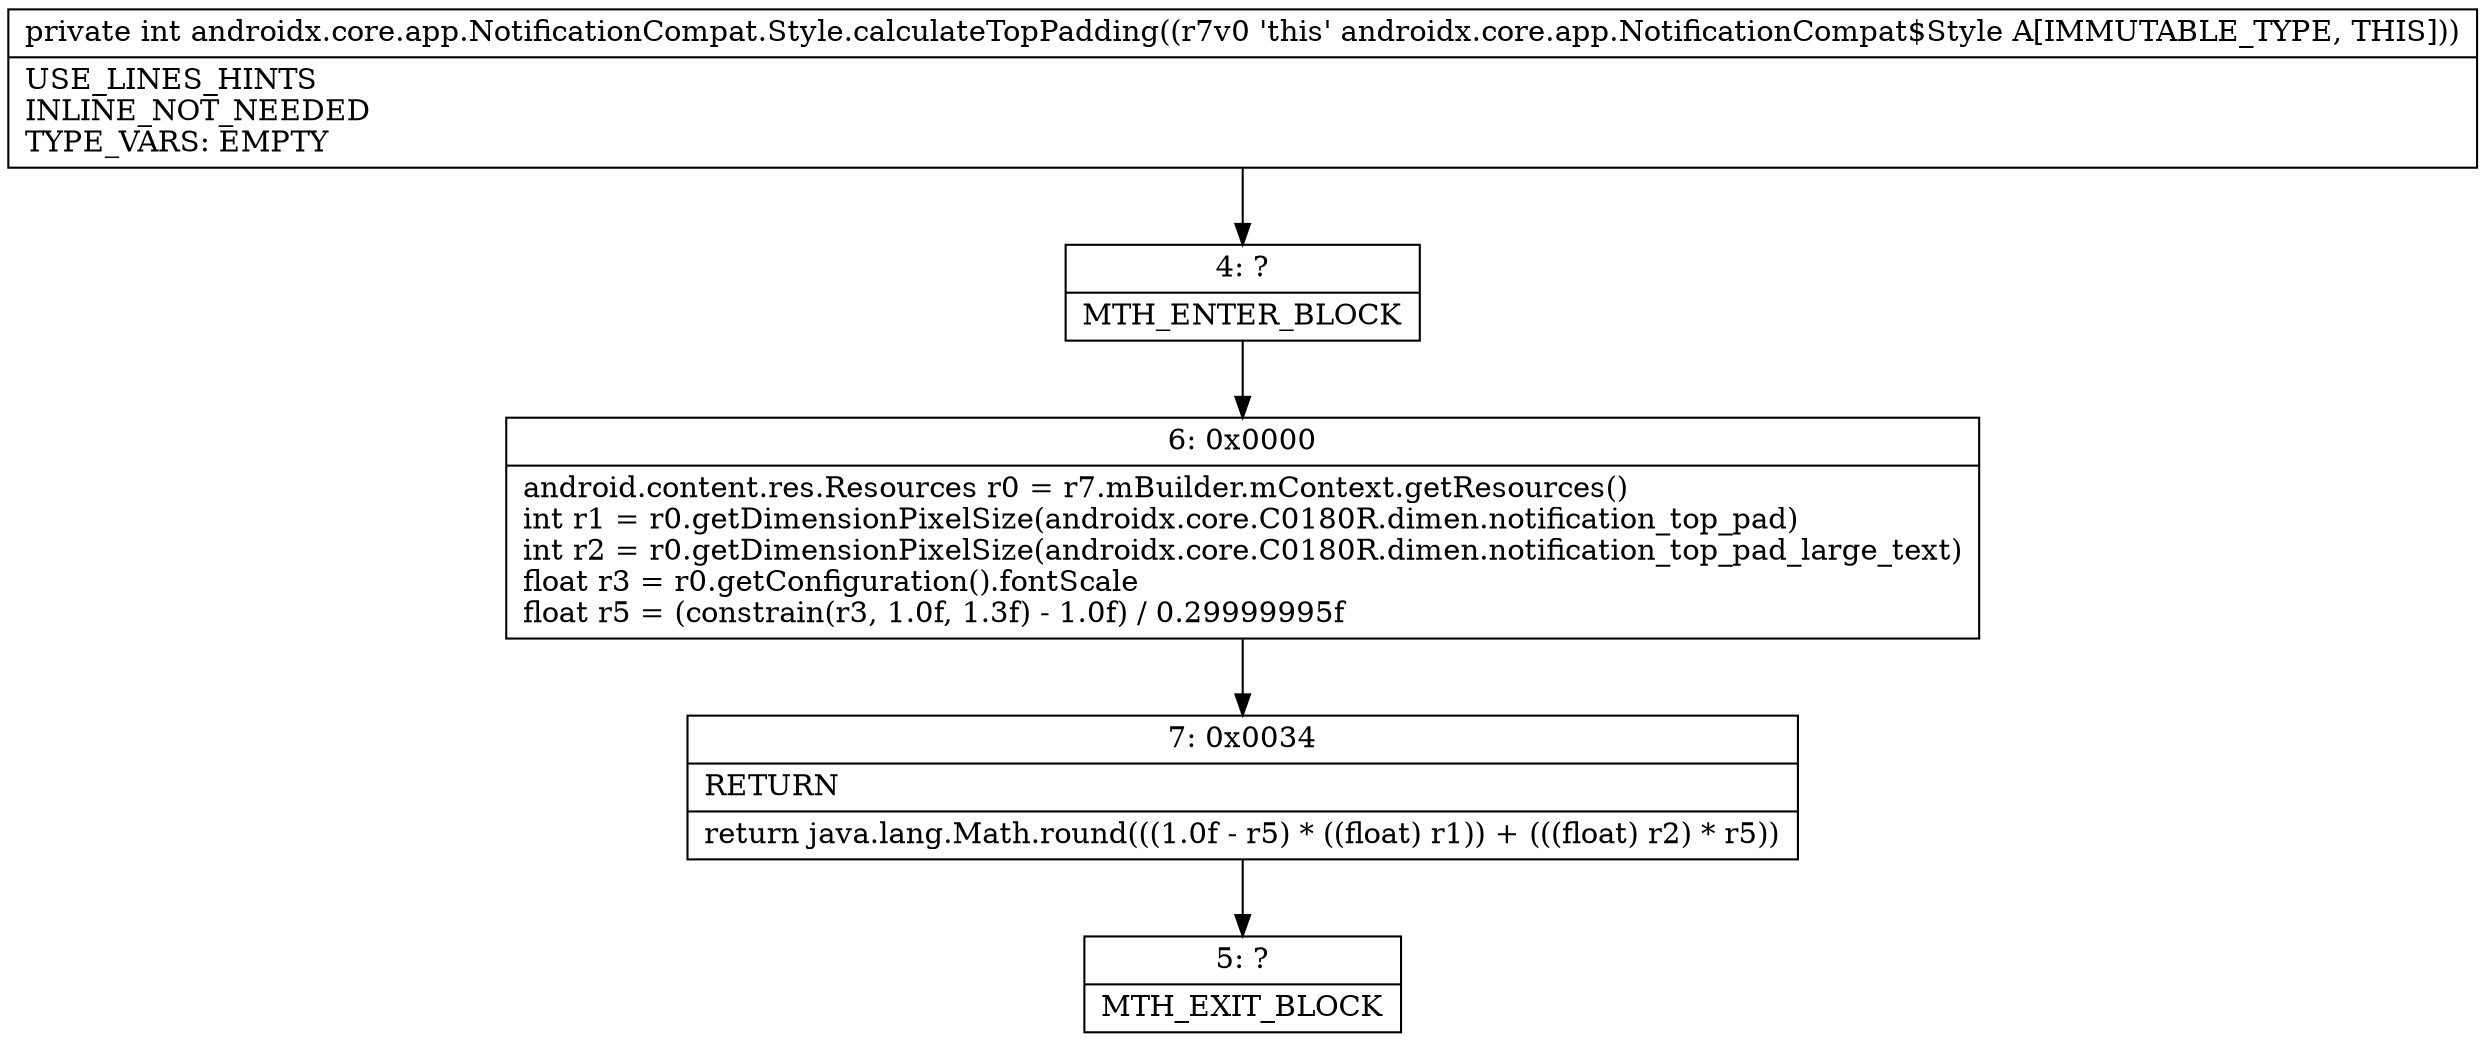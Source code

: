 digraph "CFG forandroidx.core.app.NotificationCompat.Style.calculateTopPadding()I" {
Node_4 [shape=record,label="{4\:\ ?|MTH_ENTER_BLOCK\l}"];
Node_6 [shape=record,label="{6\:\ 0x0000|android.content.res.Resources r0 = r7.mBuilder.mContext.getResources()\lint r1 = r0.getDimensionPixelSize(androidx.core.C0180R.dimen.notification_top_pad)\lint r2 = r0.getDimensionPixelSize(androidx.core.C0180R.dimen.notification_top_pad_large_text)\lfloat r3 = r0.getConfiguration().fontScale\lfloat r5 = (constrain(r3, 1.0f, 1.3f) \- 1.0f) \/ 0.29999995f\l}"];
Node_7 [shape=record,label="{7\:\ 0x0034|RETURN\l|return java.lang.Math.round(((1.0f \- r5) * ((float) r1)) + (((float) r2) * r5))\l}"];
Node_5 [shape=record,label="{5\:\ ?|MTH_EXIT_BLOCK\l}"];
MethodNode[shape=record,label="{private int androidx.core.app.NotificationCompat.Style.calculateTopPadding((r7v0 'this' androidx.core.app.NotificationCompat$Style A[IMMUTABLE_TYPE, THIS]))  | USE_LINES_HINTS\lINLINE_NOT_NEEDED\lTYPE_VARS: EMPTY\l}"];
MethodNode -> Node_4;Node_4 -> Node_6;
Node_6 -> Node_7;
Node_7 -> Node_5;
}

